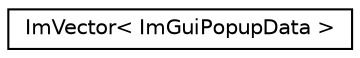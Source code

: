 digraph "Graphical Class Hierarchy"
{
 // LATEX_PDF_SIZE
  edge [fontname="Helvetica",fontsize="10",labelfontname="Helvetica",labelfontsize="10"];
  node [fontname="Helvetica",fontsize="10",shape=record];
  rankdir="LR";
  Node0 [label="ImVector\< ImGuiPopupData \>",height=0.2,width=0.4,color="black", fillcolor="white", style="filled",URL="$structImVector.html",tooltip=" "];
}
